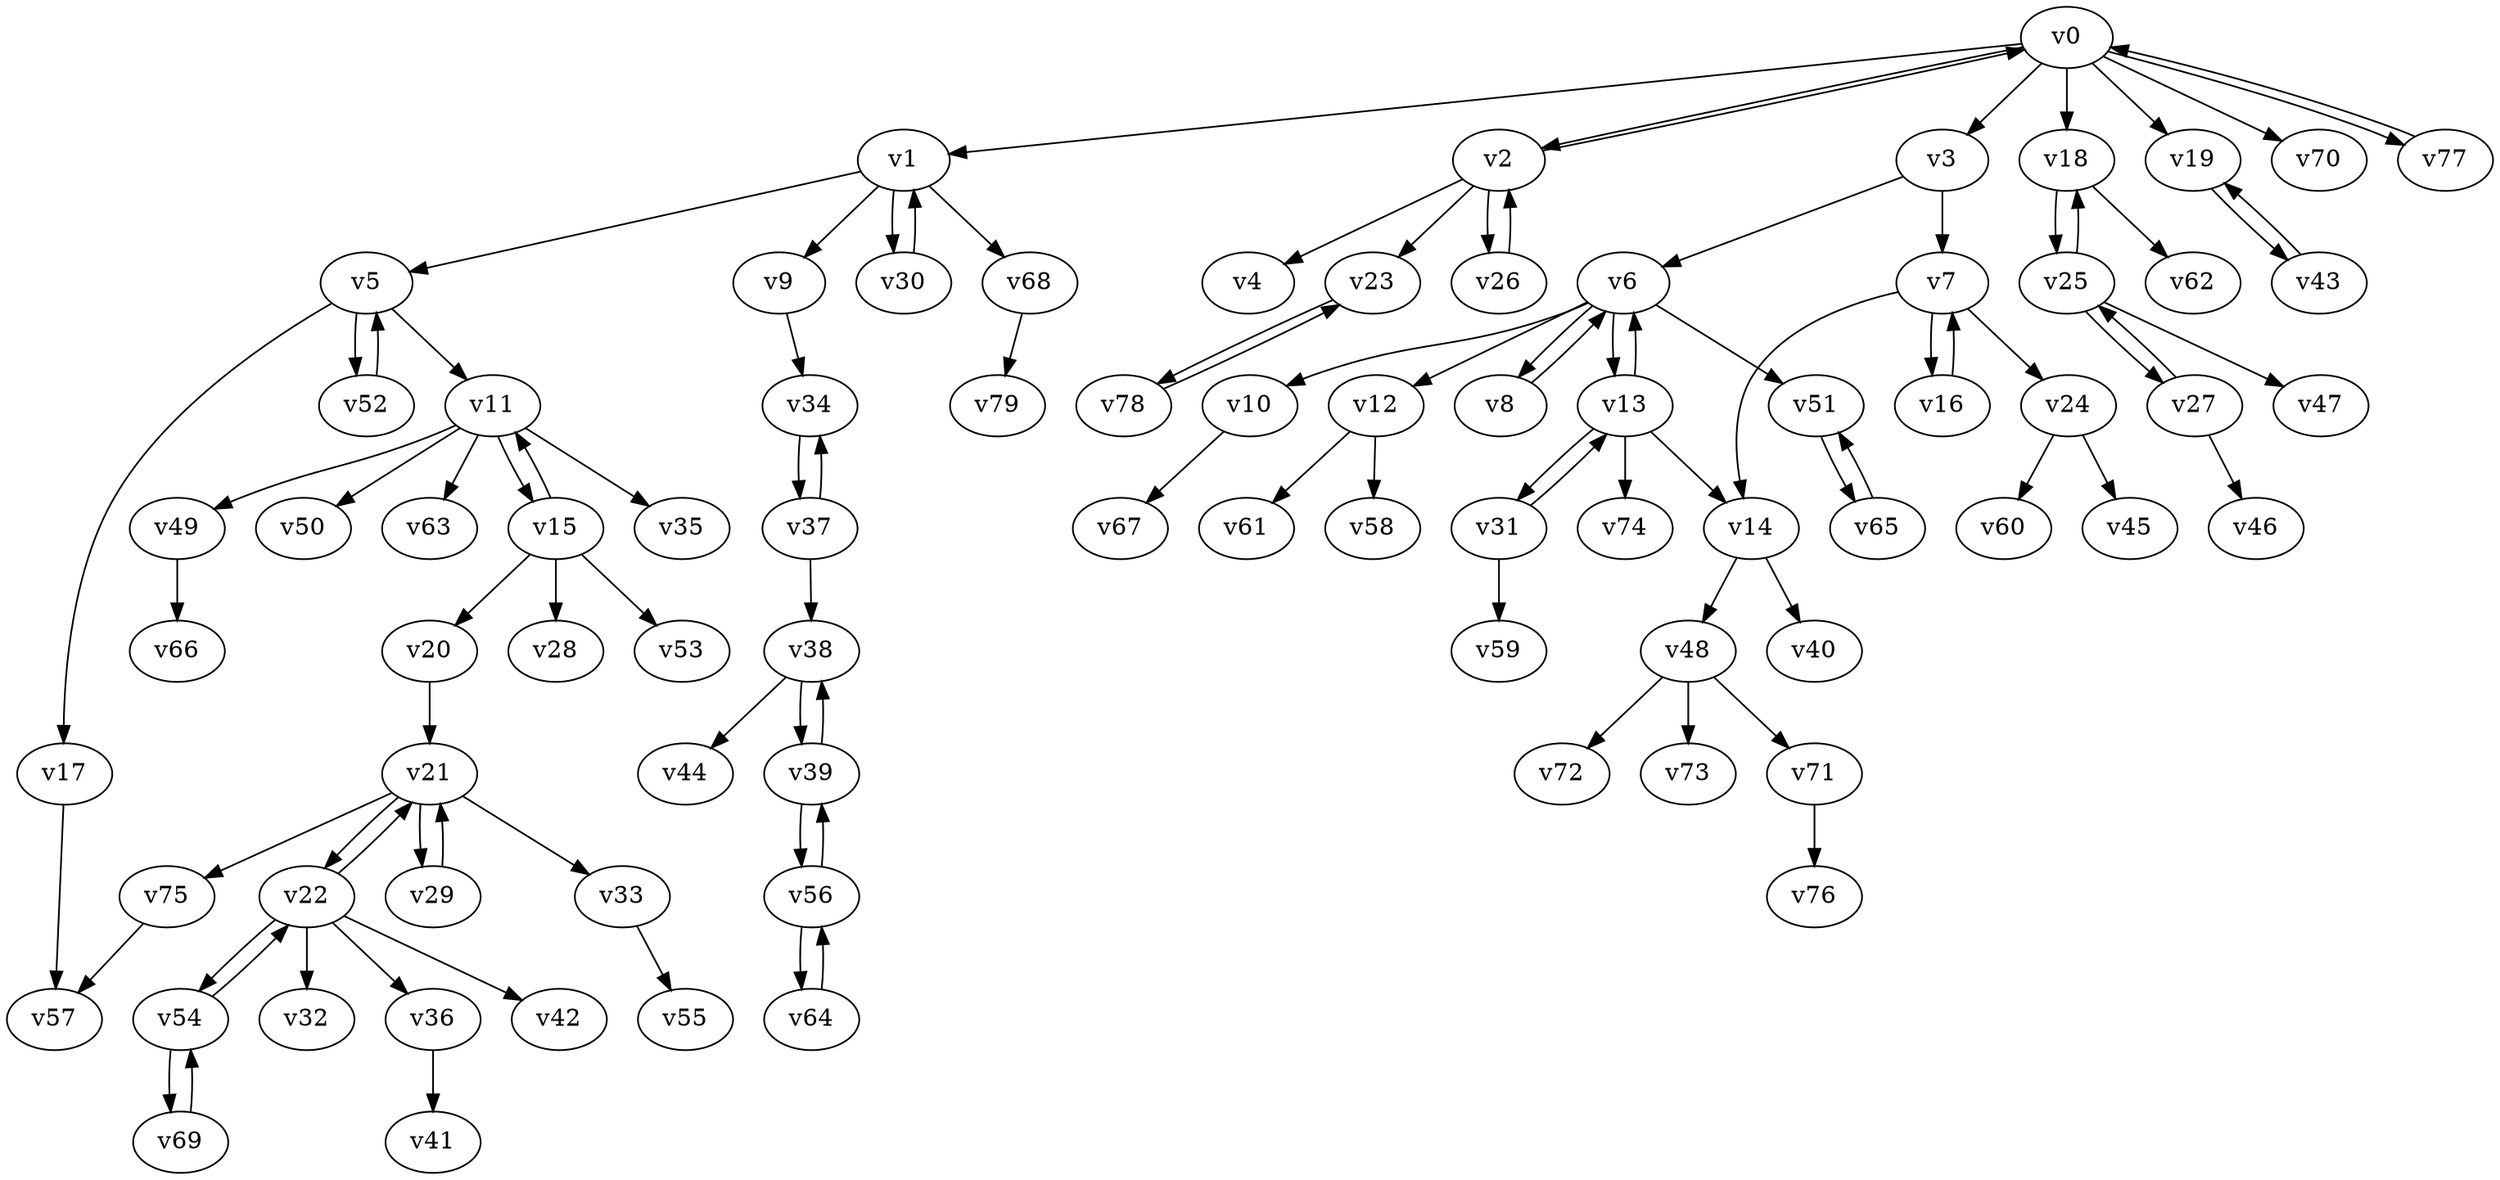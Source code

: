 digraph test119 {
    v0 [name="v0", player=0, weight=-2];
    v1 [name="v1", player=1, weight=17];
    v2 [name="v2", player=0, weight=12];
    v3 [name="v3", player=1, weight=4];
    v4 [name="v4", player=0, weight=4];
    v5 [name="v5", player=1, weight=10];
    v6 [name="v6", player=0, weight=9];
    v7 [name="v7", player=1, weight=11];
    v8 [name="v8", player=0, weight=3];
    v9 [name="v9", player=1, weight=2];
    v10 [name="v10", player=0, weight=5];
    v11 [name="v11", player=1, weight=2];
    v12 [name="v12", player=0, weight=14];
    v13 [name="v13", player=1, weight=4];
    v14 [name="v14", player=0, weight=14];
    v15 [name="v15", player=1, weight=11];
    v16 [name="v16", player=0, weight=10];
    v17 [name="v17", player=1, weight=10];
    v18 [name="v18", player=0, weight=13];
    v19 [name="v19", player=1, weight=9];
    v20 [name="v20", player=0, weight=12];
    v21 [name="v21", player=1, weight=5];
    v22 [name="v22", player=0, weight=3];
    v23 [name="v23", player=1, weight=3];
    v24 [name="v24", player=0, weight=6];
    v25 [name="v25", player=1, weight=15];
    v26 [name="v26", player=0, weight=12];
    v27 [name="v27", player=1, weight=6];
    v28 [name="v28", player=0, weight=3];
    v29 [name="v29", player=1, weight=5];
    v30 [name="v30", player=0, weight=3];
    v31 [name="v31", player=1, weight=16];
    v32 [name="v32", player=0, weight=8];
    v33 [name="v33", player=1, weight=7];
    v34 [name="v34", player=0, weight=13];
    v35 [name="v35", player=1, weight=16];
    v36 [name="v36", player=0, weight=4];
    v37 [name="v37", player=1, weight=13];
    v38 [name="v38", player=0, weight=9];
    v39 [name="v39", player=1, weight=11];
    v40 [name="v40", player=0, weight=5];
    v41 [name="v41", player=1, weight=1];
    v42 [name="v42", player=0, weight=10];
    v43 [name="v43", player=1, weight=12];
    v44 [name="v44", player=0, weight=10];
    v45 [name="v45", player=1, weight=15];
    v46 [name="v46", player=0, weight=6];
    v47 [name="v47", player=1, weight=12];
    v48 [name="v48", player=0, weight=13];
    v49 [name="v49", player=1, weight=11];
    v50 [name="v50", player=0, weight=1];
    v51 [name="v51", player=1, weight=8];
    v52 [name="v52", player=0, weight=15];
    v53 [name="v53", player=1, weight=13];
    v54 [name="v54", player=0, weight=-2];
    v55 [name="v55", player=1, weight=10];
    v56 [name="v56", player=0, weight=13];
    v57 [name="v57", player=1, weight=6];
    v58 [name="v58", player=0, weight=11];
    v59 [name="v59", player=1, weight=11];
    v60 [name="v60", player=0, weight=6];
    v61 [name="v61", player=1, weight=16];
    v62 [name="v62", player=0, weight=15];
    v63 [name="v63", player=1, weight=13];
    v64 [name="v64", player=0, weight=14];
    v65 [name="v65", player=1, weight=-2];
    v66 [name="v66", player=0, weight=11];
    v67 [name="v67", player=1, weight=11];
    v68 [name="v68", player=0, weight=11];
    v69 [name="v69", player=1, weight=16];
    v70 [name="v70", player=0, weight=5];
    v71 [name="v71", player=1, weight=14];
    v72 [name="v72", player=0, weight=10];
    v73 [name="v73", player=1, weight=13];
    v74 [name="v74", player=0, weight=9];
    v75 [name="v75", player=1, weight=9];
    v76 [name="v76", player=0, weight=9];
    v77 [name="v77", player=1, weight=2];
    v78 [name="v78", player=0, weight=8];
    v79 [name="v79", player=1, weight=11];
    v0 -> v1;
    v0 -> v2;
    v2 -> v0;
    v0 -> v3;
    v2 -> v4;
    v1 -> v5;
    v3 -> v6;
    v3 -> v7;
    v6 -> v8;
    v8 -> v6;
    v1 -> v9;
    v6 -> v10;
    v5 -> v11;
    v6 -> v12;
    v6 -> v13;
    v13 -> v6;
    v7 -> v14;
    v11 -> v15;
    v15 -> v11;
    v7 -> v16;
    v16 -> v7;
    v5 -> v17;
    v0 -> v18;
    v0 -> v19;
    v15 -> v20;
    v20 -> v21;
    v21 -> v22;
    v22 -> v21;
    v2 -> v23;
    v7 -> v24;
    v18 -> v25;
    v25 -> v18;
    v2 -> v26;
    v26 -> v2;
    v25 -> v27;
    v27 -> v25;
    v15 -> v28;
    v21 -> v29;
    v29 -> v21;
    v1 -> v30;
    v30 -> v1;
    v13 -> v31;
    v31 -> v13;
    v22 -> v32;
    v21 -> v33;
    v9 -> v34;
    v11 -> v35;
    v22 -> v36;
    v34 -> v37;
    v37 -> v34;
    v37 -> v38;
    v38 -> v39;
    v39 -> v38;
    v14 -> v40;
    v36 -> v41;
    v22 -> v42;
    v19 -> v43;
    v43 -> v19;
    v38 -> v44;
    v24 -> v45;
    v27 -> v46;
    v25 -> v47;
    v14 -> v48;
    v11 -> v49;
    v11 -> v50;
    v6 -> v51;
    v5 -> v52;
    v52 -> v5;
    v15 -> v53;
    v22 -> v54;
    v54 -> v22;
    v33 -> v55;
    v39 -> v56;
    v56 -> v39;
    v17 -> v57;
    v12 -> v58;
    v31 -> v59;
    v24 -> v60;
    v12 -> v61;
    v18 -> v62;
    v11 -> v63;
    v56 -> v64;
    v64 -> v56;
    v51 -> v65;
    v65 -> v51;
    v49 -> v66;
    v10 -> v67;
    v1 -> v68;
    v54 -> v69;
    v69 -> v54;
    v0 -> v70;
    v48 -> v71;
    v48 -> v72;
    v48 -> v73;
    v13 -> v74;
    v21 -> v75;
    v71 -> v76;
    v0 -> v77;
    v77 -> v0;
    v23 -> v78;
    v78 -> v23;
    v68 -> v79;
    v13 -> v14;
    v75 -> v57;
}

